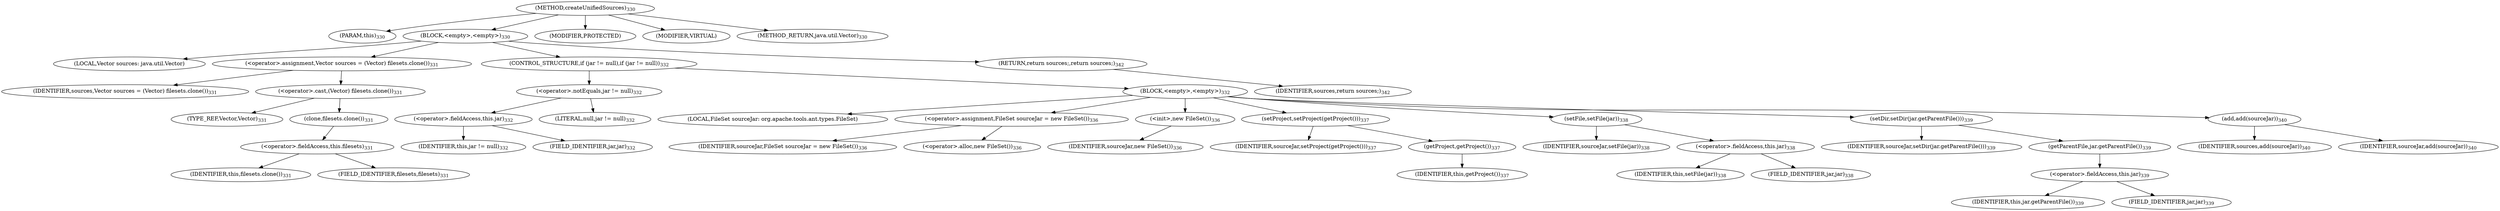 digraph "createUnifiedSources" {  
"479" [label = <(METHOD,createUnifiedSources)<SUB>330</SUB>> ]
"42" [label = <(PARAM,this)<SUB>330</SUB>> ]
"480" [label = <(BLOCK,&lt;empty&gt;,&lt;empty&gt;)<SUB>330</SUB>> ]
"481" [label = <(LOCAL,Vector sources: java.util.Vector)> ]
"482" [label = <(&lt;operator&gt;.assignment,Vector sources = (Vector) filesets.clone())<SUB>331</SUB>> ]
"483" [label = <(IDENTIFIER,sources,Vector sources = (Vector) filesets.clone())<SUB>331</SUB>> ]
"484" [label = <(&lt;operator&gt;.cast,(Vector) filesets.clone())<SUB>331</SUB>> ]
"485" [label = <(TYPE_REF,Vector,Vector)<SUB>331</SUB>> ]
"486" [label = <(clone,filesets.clone())<SUB>331</SUB>> ]
"487" [label = <(&lt;operator&gt;.fieldAccess,this.filesets)<SUB>331</SUB>> ]
"488" [label = <(IDENTIFIER,this,filesets.clone())<SUB>331</SUB>> ]
"489" [label = <(FIELD_IDENTIFIER,filesets,filesets)<SUB>331</SUB>> ]
"490" [label = <(CONTROL_STRUCTURE,if (jar != null),if (jar != null))<SUB>332</SUB>> ]
"491" [label = <(&lt;operator&gt;.notEquals,jar != null)<SUB>332</SUB>> ]
"492" [label = <(&lt;operator&gt;.fieldAccess,this.jar)<SUB>332</SUB>> ]
"493" [label = <(IDENTIFIER,this,jar != null)<SUB>332</SUB>> ]
"494" [label = <(FIELD_IDENTIFIER,jar,jar)<SUB>332</SUB>> ]
"495" [label = <(LITERAL,null,jar != null)<SUB>332</SUB>> ]
"496" [label = <(BLOCK,&lt;empty&gt;,&lt;empty&gt;)<SUB>332</SUB>> ]
"40" [label = <(LOCAL,FileSet sourceJar: org.apache.tools.ant.types.FileSet)> ]
"497" [label = <(&lt;operator&gt;.assignment,FileSet sourceJar = new FileSet())<SUB>336</SUB>> ]
"498" [label = <(IDENTIFIER,sourceJar,FileSet sourceJar = new FileSet())<SUB>336</SUB>> ]
"499" [label = <(&lt;operator&gt;.alloc,new FileSet())<SUB>336</SUB>> ]
"500" [label = <(&lt;init&gt;,new FileSet())<SUB>336</SUB>> ]
"39" [label = <(IDENTIFIER,sourceJar,new FileSet())<SUB>336</SUB>> ]
"501" [label = <(setProject,setProject(getProject()))<SUB>337</SUB>> ]
"502" [label = <(IDENTIFIER,sourceJar,setProject(getProject()))<SUB>337</SUB>> ]
"503" [label = <(getProject,getProject())<SUB>337</SUB>> ]
"41" [label = <(IDENTIFIER,this,getProject())<SUB>337</SUB>> ]
"504" [label = <(setFile,setFile(jar))<SUB>338</SUB>> ]
"505" [label = <(IDENTIFIER,sourceJar,setFile(jar))<SUB>338</SUB>> ]
"506" [label = <(&lt;operator&gt;.fieldAccess,this.jar)<SUB>338</SUB>> ]
"507" [label = <(IDENTIFIER,this,setFile(jar))<SUB>338</SUB>> ]
"508" [label = <(FIELD_IDENTIFIER,jar,jar)<SUB>338</SUB>> ]
"509" [label = <(setDir,setDir(jar.getParentFile()))<SUB>339</SUB>> ]
"510" [label = <(IDENTIFIER,sourceJar,setDir(jar.getParentFile()))<SUB>339</SUB>> ]
"511" [label = <(getParentFile,jar.getParentFile())<SUB>339</SUB>> ]
"512" [label = <(&lt;operator&gt;.fieldAccess,this.jar)<SUB>339</SUB>> ]
"513" [label = <(IDENTIFIER,this,jar.getParentFile())<SUB>339</SUB>> ]
"514" [label = <(FIELD_IDENTIFIER,jar,jar)<SUB>339</SUB>> ]
"515" [label = <(add,add(sourceJar))<SUB>340</SUB>> ]
"516" [label = <(IDENTIFIER,sources,add(sourceJar))<SUB>340</SUB>> ]
"517" [label = <(IDENTIFIER,sourceJar,add(sourceJar))<SUB>340</SUB>> ]
"518" [label = <(RETURN,return sources;,return sources;)<SUB>342</SUB>> ]
"519" [label = <(IDENTIFIER,sources,return sources;)<SUB>342</SUB>> ]
"520" [label = <(MODIFIER,PROTECTED)> ]
"521" [label = <(MODIFIER,VIRTUAL)> ]
"522" [label = <(METHOD_RETURN,java.util.Vector)<SUB>330</SUB>> ]
  "479" -> "42" 
  "479" -> "480" 
  "479" -> "520" 
  "479" -> "521" 
  "479" -> "522" 
  "480" -> "481" 
  "480" -> "482" 
  "480" -> "490" 
  "480" -> "518" 
  "482" -> "483" 
  "482" -> "484" 
  "484" -> "485" 
  "484" -> "486" 
  "486" -> "487" 
  "487" -> "488" 
  "487" -> "489" 
  "490" -> "491" 
  "490" -> "496" 
  "491" -> "492" 
  "491" -> "495" 
  "492" -> "493" 
  "492" -> "494" 
  "496" -> "40" 
  "496" -> "497" 
  "496" -> "500" 
  "496" -> "501" 
  "496" -> "504" 
  "496" -> "509" 
  "496" -> "515" 
  "497" -> "498" 
  "497" -> "499" 
  "500" -> "39" 
  "501" -> "502" 
  "501" -> "503" 
  "503" -> "41" 
  "504" -> "505" 
  "504" -> "506" 
  "506" -> "507" 
  "506" -> "508" 
  "509" -> "510" 
  "509" -> "511" 
  "511" -> "512" 
  "512" -> "513" 
  "512" -> "514" 
  "515" -> "516" 
  "515" -> "517" 
  "518" -> "519" 
}
